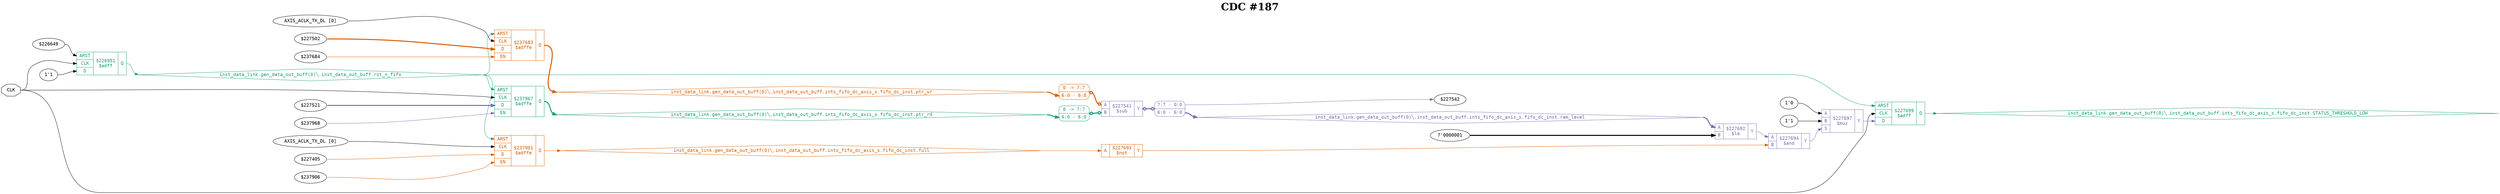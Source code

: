 digraph "spacefibre_light_top" {
label=<<b>CDC #187</b>>;
labelloc="t"
fontsize="30"
node ["fontname"="Courier"]
edge ["fontname"="Courier"]
rankdir="LR";
remincross=true;
n5 [ shape=octagon, label="CLK", color="black", fontcolor="black", href="/src/ip_spacefibre_light_top/spacefibre_light_top.vhd#45" ];
n6 [ shape=diamond, label="inst_data_link.gen_data_out_buff(0)&#9586;.inst_data_out_buff.ints_fifo_dc_axis_s.fifo_dc_inst.STATUS_THRESHOLD_LOW", colorscheme="dark28", color="1", fontcolor="1", href="/src/ip/fifo_dc/fifo_dc.vhd#63" ];
n7 [ shape=diamond, label="inst_data_link.gen_data_out_buff(0)&#9586;.inst_data_out_buff.ints_fifo_dc_axis_s.fifo_dc_inst.full", colorscheme="dark28", color="2", fontcolor="2", href="/src/ip/fifo_dc/fifo_dc.vhd#127" ];
n8 [ shape=diamond, label="inst_data_link.gen_data_out_buff(0)&#9586;.inst_data_out_buff.ints_fifo_dc_axis_s.fifo_dc_inst.ptr_rd", colorscheme="dark28", color="1", fontcolor="1", href="/src/ip/fifo_dc/fifo_dc.vhd#98" ];
n9 [ shape=diamond, label="inst_data_link.gen_data_out_buff(0)&#9586;.inst_data_out_buff.ints_fifo_dc_axis_s.fifo_dc_inst.ptr_wr", colorscheme="dark28", color="2", fontcolor="2", href="/src/ip/fifo_dc/fifo_dc.vhd#94" ];
n10 [ shape=diamond, label="inst_data_link.gen_data_out_buff(0)&#9586;.inst_data_out_buff.ints_fifo_dc_axis_s.fifo_dc_inst.ram_level", colorscheme="dark28", color="3", fontcolor="3", href="/src/ip/fifo_dc/fifo_dc.vhd#109" ];
n11 [ shape=diamond, label="inst_data_link.gen_data_out_buff(0)&#9586;.inst_data_out_buff.rst_n_fifo", colorscheme="dark28", color="1", fontcolor="1", href="/src/module_data_link/data_out_buf.vhd#165" ];
{ rank="source"; n5;}
{ rank="sink";}
v0 [ label="AXIS_ACLK_TX_DL [0]" ];
v1 [ label="$227502" ];
v2 [ label="$237684" ];
c16 [ shape=record, label="{{<p12> ARST|<p5> CLK|<p13> D|<p14> EN}|$237683\n$adffe|{<p15> Q}}", colorscheme="dark28", color="2", fontcolor="2" , href="/src/ip/fifo_dc/fifo_dc.vhd#199"  ];
v3 [ label="AXIS_ACLK_TX_DL [0]" ];
v4 [ label="$227405" ];
v5 [ label="$237906" ];
c17 [ shape=record, label="{{<p12> ARST|<p5> CLK|<p13> D|<p14> EN}|$237901\n$adffe|{<p15> Q}}", colorscheme="dark28", color="2", fontcolor="2" , href="/src/ip/fifo_dc/fifo_dc.vhd#256"  ];
v6 [ label="$227521" ];
v7 [ label="$237968" ];
c18 [ shape=record, label="{{<p12> ARST|<p5> CLK|<p13> D|<p14> EN}|$237967\n$adffe|{<p15> Q}}", colorscheme="dark28", color="1", fontcolor="1" , href="/src/ip/fifo_dc/fifo_dc.vhd#321"  ];
v8 [ label="$226649" ];
v9 [ label="1'1" ];
c19 [ shape=record, label="{{<p12> ARST|<p5> CLK|<p13> D}|$226951\n$adff|{<p15> Q}}", colorscheme="dark28", color="1", fontcolor="1" , href="/src/module_data_link/data_out_buf.vhd#225"  ];
v10 [ label="7'0000001" ];
c23 [ shape=record, label="{{<p20> A|<p21> B}|$227692\n$le|{<p22> Y}}", colorscheme="dark28", color="3", fontcolor="3" , href="/src/ip/fifo_dc/fifo_dc.vhd#390"  ];
c24 [ shape=record, label="{{<p12> ARST|<p5> CLK|<p13> D}|$227699\n$adff|{<p15> Q}}", colorscheme="dark28", color="1", fontcolor="1" , href="/src/ip/fifo_dc/fifo_dc.vhd#378"  ];
c25 [ shape=record, label="{{<p20> A}|$227693\n$not|{<p22> Y}}", colorscheme="dark28", color="2", fontcolor="2" , href="/src/ip/fifo_dc/fifo_dc.vhd#390"  ];
c26 [ shape=record, label="{{<p20> A|<p21> B}|$227694\n$and|{<p22> Y}}", colorscheme="dark28", color="3", fontcolor="3" , href="/src/ip/fifo_dc/fifo_dc.vhd#390"  ];
v11 [ label="1'0" ];
v12 [ label="1'1" ];
c28 [ shape=record, label="{{<p20> A|<p21> B|<p27> S}|$227697\n$mux|{<p22> Y}}", colorscheme="dark28", color="3", fontcolor="3" , href="/src/ip/fifo_dc/fifo_dc.vhd#390"  ];
v16 [ label="$227542" ];
c29 [ shape=record, label="{{<p20> A|<p21> B}|$227541\n$sub|{<p22> Y}}", colorscheme="dark28", color="3", fontcolor="3" , href="/src/ip/fifo_dc/fifo_dc.vhd#160"  ];
x13 [ shape=record, style=rounded, label="0 -&gt; 7:7 |<s0> 6:0 - 6:0 ", colorscheme="dark28", color="2", fontcolor="2" ];
x13:e -> c29:p20:w [arrowhead=odiamond, arrowtail=odiamond, dir=both, colorscheme="dark28", color="2", fontcolor="2", style="setlinewidth(3)", label=""];
x14 [ shape=record, style=rounded, label="0 -&gt; 7:7 |<s0> 6:0 - 6:0 ", colorscheme="dark28", color="1", fontcolor="1" ];
x14:e -> c29:p21:w [arrowhead=odiamond, arrowtail=odiamond, dir=both, colorscheme="dark28", color="1", fontcolor="1", style="setlinewidth(3)", label=""];
x15 [ shape=record, style=rounded, label="<s1> 7:7 - 0:0 |<s0> 6:0 - 6:0 ", colorscheme="dark28", color="3", fontcolor="3" ];
c29:p22:e -> x15:w [arrowhead=odiamond, arrowtail=odiamond, dir=both, colorscheme="dark28", color="3", fontcolor="3", style="setlinewidth(3)", label=""];
c23:p22:e -> c26:p20:w [colorscheme="dark28", color="3", fontcolor="3", label=""];
x15:s0:e -> n10:w [colorscheme="dark28", color="3", fontcolor="3", style="setlinewidth(3)", label=""];
n10:e -> c23:p20:w [colorscheme="dark28", color="3", fontcolor="3", style="setlinewidth(3)", label=""];
c19:p15:e -> n11:w [colorscheme="dark28", color="1", fontcolor="1", label=""];
n11:e -> c16:p12:w [colorscheme="dark28", color="1", fontcolor="1", label=""];
n11:e -> c17:p12:w [colorscheme="dark28", color="1", fontcolor="1", label=""];
n11:e -> c18:p12:w [colorscheme="dark28", color="1", fontcolor="1", label=""];
n11:e -> c24:p12:w [colorscheme="dark28", color="1", fontcolor="1", label=""];
c25:p22:e -> c26:p21:w [colorscheme="dark28", color="2", fontcolor="2", label=""];
c26:p22:e -> c28:p27:w [colorscheme="dark28", color="3", fontcolor="3", label=""];
c28:p22:e -> c24:p13:w [colorscheme="dark28", color="3", fontcolor="3", label=""];
n5:e -> c18:p5:w [color="black", fontcolor="black", label=""];
n5:e -> c19:p5:w [color="black", fontcolor="black", label=""];
n5:e -> c24:p5:w [color="black", fontcolor="black", label=""];
c24:p15:e -> n6:w [colorscheme="dark28", color="1", fontcolor="1", label=""];
c17:p15:e -> n7:w [colorscheme="dark28", color="2", fontcolor="2", label=""];
n7:e -> c25:p20:w [colorscheme="dark28", color="2", fontcolor="2", label=""];
c18:p15:e -> n8:w [colorscheme="dark28", color="1", fontcolor="1", style="setlinewidth(3)", label=""];
n8:e -> x14:s0:w [colorscheme="dark28", color="1", fontcolor="1", style="setlinewidth(3)", label=""];
c16:p15:e -> n9:w [colorscheme="dark28", color="2", fontcolor="2", style="setlinewidth(3)", label=""];
n9:e -> x13:s0:w [colorscheme="dark28", color="2", fontcolor="2", style="setlinewidth(3)", label=""];
v0:e -> c16:p5:w [color="black", fontcolor="black", label=""];
v1:e -> c16:p13:w [colorscheme="dark28", color="2", fontcolor="2", style="setlinewidth(3)", label=""];
v10:e -> c23:p21:w [color="black", fontcolor="black", style="setlinewidth(3)", label=""];
v11:e -> c28:p20:w [color="black", fontcolor="black", label=""];
v12:e -> c28:p21:w [color="black", fontcolor="black", label=""];
x15:s1:e -> v16:w [colorscheme="dark28", color="3", fontcolor="3", label=""];
v2:e -> c16:p14:w [colorscheme="dark28", color="2", fontcolor="2", label=""];
v3:e -> c17:p5:w [color="black", fontcolor="black", label=""];
v4:e -> c17:p13:w [colorscheme="dark28", color="2", fontcolor="2", label=""];
v5:e -> c17:p14:w [colorscheme="dark28", color="2", fontcolor="2", label=""];
v6:e -> c18:p13:w [colorscheme="dark28", color="3", fontcolor="3", style="setlinewidth(3)", label=""];
v7:e -> c18:p14:w [colorscheme="dark28", color="3", fontcolor="3", label=""];
v8:e -> c19:p12:w [color="black", fontcolor="black", label=""];
v9:e -> c19:p13:w [color="black", fontcolor="black", label=""];
}
